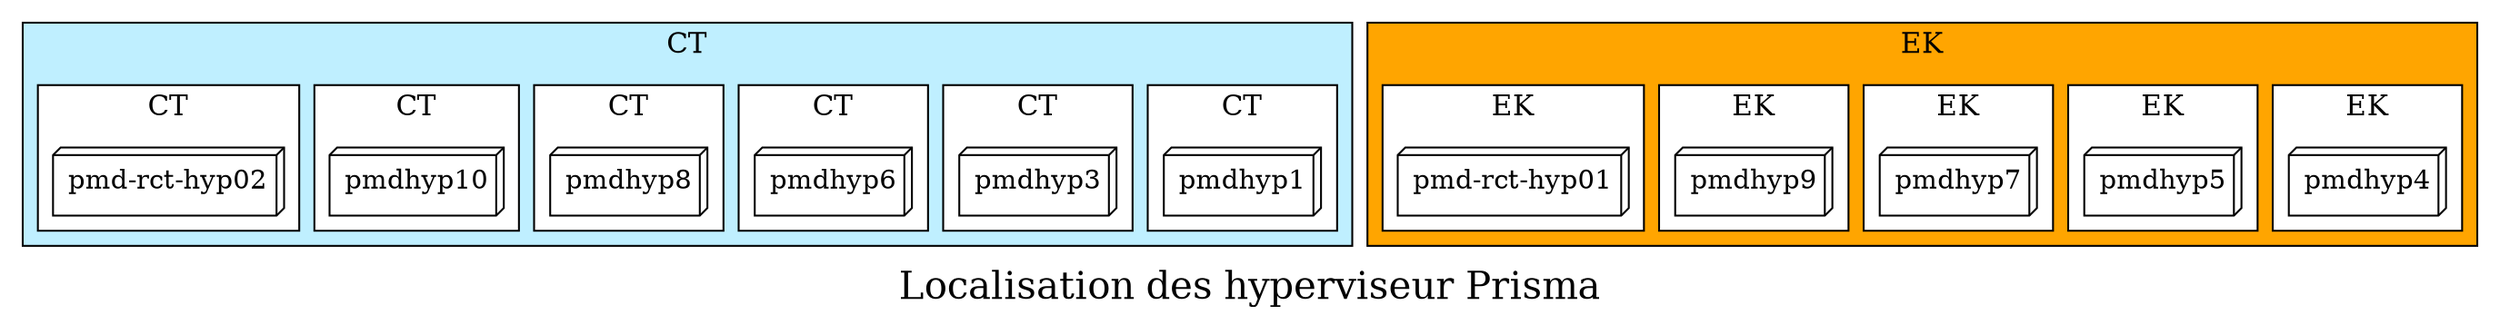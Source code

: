 digraph G {
    style=bold;
    label="Localisation des hyperviseur Prisma"
    fontsize = 20

    # impair : CT : lightblue1
    # pair : EK : navajowhite1
    # h20 : lightyellow3


    subgraph cluster_CT {
        label = "CT";
        fillcolor="lightblue1";
        style="filled";
        fontsize = 15
        
        subgraph cluster_CT_PMDHYP1 {
            fillcolor="white";
            style="filled";
            pmdhyp1 [ shape = box3d, ] ;
        }
        subgraph cluster_CT_PMDHYP3 {
            fillcolor="white";
            style="filled";
            pmdhyp3 [ shape = box3d, ] ;
        }
        subgraph cluster_CT_PMDHYP6 {
            fillcolor="white";
            style="filled";
            pmdhyp6 [ shape = box3d, ] ;
        }
        subgraph cluster_CT_PMDHYP8 {
            fillcolor="white";
            style="filled";
            pmdhyp8 [ shape = box3d, ] ;
        }
        subgraph cluster_CT_PMDHYP10 {
            fillcolor="white";
            style="filled";
            pmdhyp10 [ shape = box3d, ] ;
        }
        subgraph cluster_CT_PMD_RCT_HYP02 {
            fillcolor="white";
            style="filled";
            "pmd-rct-hyp02" [ shape = box3d, ] ;
        }
    }

    subgraph cluster_EK {
        label = "EK";
        fillcolor="orange";
        style="filled";
        fontsize = 15
        
        subgraph cluster_CT_PMDHYP4 {
            fillcolor="white";
            style="filled";
            pmdhyp4 [ shape = box3d, ] ;
        }
        subgraph cluster_CT_PMDHYP5 {
            fillcolor="white";
            style="filled";
            pmdhyp5 [ shape = box3d, ] ;
        }
        subgraph cluster_CT_PMDHYP7 {
            fillcolor="white";
            style="filled";
            pmdhyp7 [ shape = box3d, ] ;
        }
        subgraph cluster_CT_PMDHYP9 {
            fillcolor="white";
            style="filled";
            pmdhyp9 [ shape = box3d, ] ;
        }
        subgraph cluster_CT_PMD_RCT_HYP01 {
            fillcolor="white";
            style="filled";
            "pmd-rct-hyp01" [ shape = box3d, ] ;
        }
    }
}
